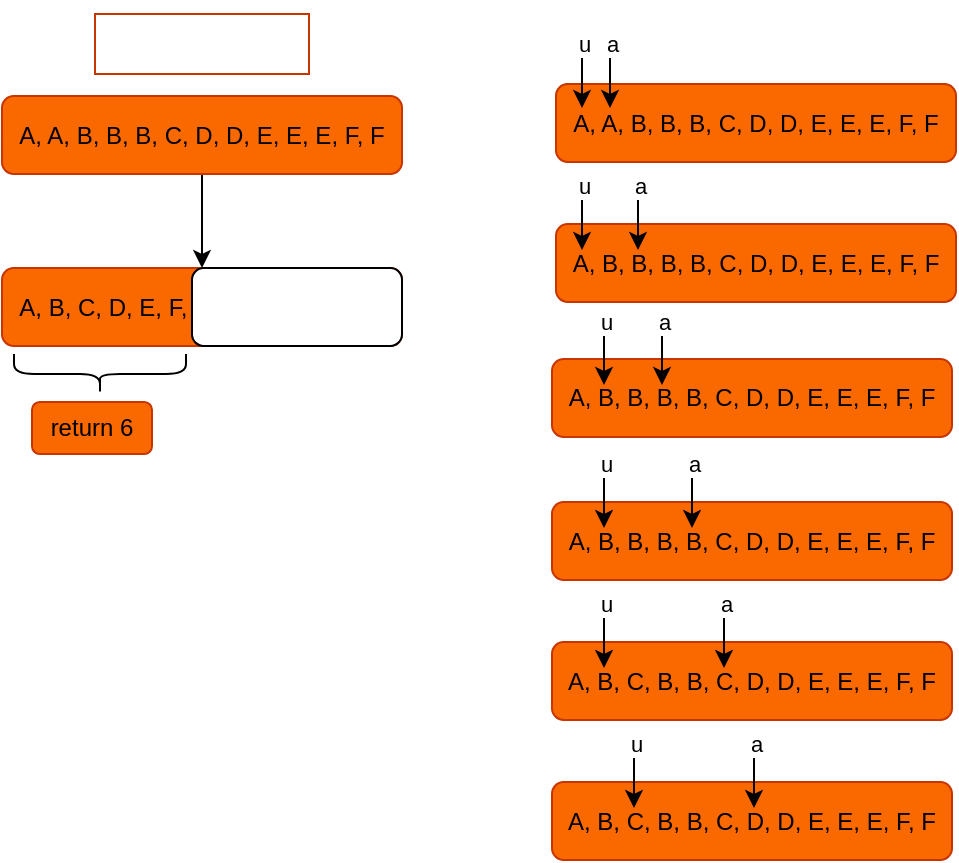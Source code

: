 <mxfile>
    <diagram id="xVxIHw1tB7rNhklh-mjT" name="Page-1">
        <mxGraphModel dx="361" dy="292" grid="1" gridSize="10" guides="1" tooltips="1" connect="1" arrows="1" fold="1" page="1" pageScale="1" pageWidth="850" pageHeight="1100" background="none" math="0" shadow="0">
            <root>
                <mxCell id="0"/>
                <mxCell id="1" parent="0"/>
                <mxCell id="5" value="" style="edgeStyle=none;html=1;" parent="1" source="2" target="4" edge="1">
                    <mxGeometry relative="1" as="geometry"/>
                </mxCell>
                <object label="A, A, B, B, B, C, D, D, E, E, E, F, F&lt;span style=&quot;color: rgba(0, 0, 0, 0); font-family: monospace; text-align: start; background-color: rgb(24, 20, 29); font-size: 0px;&quot;&gt;%3CmxGraphModel%3E%3Croot%3E%3CmxCell%20id%3D%220%22%2F%3E%3CmxCell%20id%3D%221%22%20parent%3D%220%22%2F%3E%3CmxCell%20id%3D%222%22%20value%3D%22%26lt%3Bfont%20color%3D%26quot%3B%23ffffff%26quot%3B%20style%3D%26quot%3Bfont-size%3A%2036px%3B%26quot%3B%26gt%3Bnums%26lt%3B%2Ffont%26gt%3B%22%20style%3D%22text%3BstrokeColor%3D%23C73500%3Balign%3Dcenter%3BfillColor%3Dnone%3Bhtml%3D1%3BverticalAlign%3Dmiddle%3BwhiteSpace%3Dwrap%3Brounded%3D0%3BfontColor%3D%23000000%3Bshadow%3D0%3B%22%20vertex%3D%221%22%20parent%3D%221%22%3E%3CmxGeometry%20x%3D%22174%22%20y%3D%22-10%22%20width%3D%22107%22%20height%3D%2230%22%20as%3D%22geometry%22%2F%3E%3C%2FmxCell%3E%3C%2Froot%3E%3C%2FmxGraphModel%3E&lt;/span&gt;" id="2">
                    <mxCell style="whiteSpace=wrap;html=1;fillColor=#fa6800;fontColor=#000000;strokeColor=#C73500;rounded=1;shadow=0;glass=0;" parent="1" vertex="1">
                        <mxGeometry x="150" y="141" width="200" height="39" as="geometry"/>
                    </mxCell>
                </object>
                <mxCell id="3" value="&lt;font color=&quot;#ffffff&quot; style=&quot;font-size: 36px;&quot;&gt;nums&lt;/font&gt;" style="text;strokeColor=#C73500;align=center;fillColor=none;html=1;verticalAlign=middle;whiteSpace=wrap;rounded=0;fontColor=#000000;shadow=0;" parent="1" vertex="1">
                    <mxGeometry x="196.5" y="100" width="107" height="30" as="geometry"/>
                </mxCell>
                <mxCell id="4" value="A, B, C, D, E, F, A, B, B, D, E, E, F" style="whiteSpace=wrap;html=1;fillColor=#fa6800;strokeColor=#C73500;fontColor=#000000;rounded=1;shadow=0;glass=0;" parent="1" vertex="1">
                    <mxGeometry x="150" y="227" width="200" height="39" as="geometry"/>
                </mxCell>
                <mxCell id="6" value="" style="shape=curlyBracket;whiteSpace=wrap;html=1;rounded=1;labelPosition=left;verticalLabelPosition=middle;align=right;verticalAlign=middle;rotation=-90;" parent="1" vertex="1">
                    <mxGeometry x="189" y="237" width="20" height="86" as="geometry"/>
                </mxCell>
                <mxCell id="7" value="return 6" style="whiteSpace=wrap;html=1;fillColor=#fa6800;strokeColor=#C73500;fontColor=#000000;rounded=1;shadow=0;glass=0;" parent="1" vertex="1">
                    <mxGeometry x="165" y="294" width="60" height="26" as="geometry"/>
                </mxCell>
                <mxCell id="8" value="" style="whiteSpace=wrap;html=1;rounded=1;shadow=0;glass=0;" vertex="1" parent="1">
                    <mxGeometry x="245" y="227" width="105" height="39" as="geometry"/>
                </mxCell>
                <object label="A, A, B, B, B, C, D, D, E, E, E, F, F&lt;span style=&quot;color: rgba(0, 0, 0, 0); font-family: monospace; text-align: start; background-color: rgb(24, 20, 29); font-size: 0px;&quot;&gt;%3CmxGraphModel%3E%3Croot%3E%3CmxCell%20id%3D%220%22%2F%3E%3CmxCell%20id%3D%221%22%20parent%3D%220%22%2F%3E%3CmxCell%20id%3D%222%22%20value%3D%22%26lt%3Bfont%20color%3D%26quot%3B%23ffffff%26quot%3B%20style%3D%26quot%3Bfont-size%3A%2036px%3B%26quot%3B%26gt%3Bnums%26lt%3B%2Ffont%26gt%3B%22%20style%3D%22text%3BstrokeColor%3D%23C73500%3Balign%3Dcenter%3BfillColor%3Dnone%3Bhtml%3D1%3BverticalAlign%3Dmiddle%3BwhiteSpace%3Dwrap%3Brounded%3D0%3BfontColor%3D%23000000%3Bshadow%3D0%3B%22%20vertex%3D%221%22%20parent%3D%221%22%3E%3CmxGeometry%20x%3D%22174%22%20y%3D%22-10%22%20width%3D%22107%22%20height%3D%2230%22%20as%3D%22geometry%22%2F%3E%3C%2FmxCell%3E%3C%2Froot%3E%3C%2FmxGraphModel%3E&lt;/span&gt;" id="9">
                    <mxCell style="whiteSpace=wrap;html=1;fillColor=#fa6800;fontColor=#000000;strokeColor=#C73500;rounded=1;shadow=0;glass=0;" vertex="1" parent="1">
                        <mxGeometry x="427" y="135" width="200" height="39" as="geometry"/>
                    </mxCell>
                </object>
                <mxCell id="10" value="" style="edgeStyle=none;html=1;" edge="1" parent="1">
                    <mxGeometry relative="1" as="geometry">
                        <mxPoint x="440" y="110" as="sourcePoint"/>
                        <mxPoint x="440" y="147" as="targetPoint"/>
                    </mxGeometry>
                </mxCell>
                <mxCell id="12" value="u" style="edgeLabel;html=1;align=center;verticalAlign=middle;resizable=0;points=[];" vertex="1" connectable="0" parent="10">
                    <mxGeometry x="-0.516" y="1" relative="1" as="geometry">
                        <mxPoint y="-4" as="offset"/>
                    </mxGeometry>
                </mxCell>
                <mxCell id="11" value="" style="edgeStyle=none;html=1;" edge="1" parent="1">
                    <mxGeometry relative="1" as="geometry">
                        <mxPoint x="454" y="110" as="sourcePoint"/>
                        <mxPoint x="454" y="147" as="targetPoint"/>
                    </mxGeometry>
                </mxCell>
                <mxCell id="13" value="a" style="edgeLabel;html=1;align=center;verticalAlign=middle;resizable=0;points=[];" vertex="1" connectable="0" parent="11">
                    <mxGeometry x="-0.722" y="1" relative="1" as="geometry">
                        <mxPoint as="offset"/>
                    </mxGeometry>
                </mxCell>
                <object label="A, B, B, B, B, C, D, D, E, E, E, F, F&lt;span style=&quot;color: rgba(0, 0, 0, 0); font-family: monospace; text-align: start; background-color: rgb(24, 20, 29); font-size: 0px;&quot;&gt;%3CmxGraphModel%3E%3Croot%3E%3CmxCell%20id%3D%220%22%2F%3E%3CmxCell%20id%3D%221%22%20parent%3D%220%22%2F%3E%3CmxCell%20id%3D%222%22%20value%3D%22%26lt%3Bfont%20color%3D%26quot%3B%23ffffff%26quot%3B%20style%3D%26quot%3Bfont-size%3A%2036px%3B%26quot%3B%26gt%3Bnums%26lt%3B%2Ffont%26gt%3B%22%20style%3D%22text%3BstrokeColor%3D%23C73500%3Balign%3Dcenter%3BfillColor%3Dnone%3Bhtml%3D1%3BverticalAlign%3Dmiddle%3BwhiteSpace%3Dwrap%3Brounded%3D0%3BfontColor%3D%23000000%3Bshadow%3D0%3B%22%20vertex%3D%221%22%20parent%3D%221%22%3E%3CmxGeometry%20x%3D%22174%22%20y%3D%22-10%22%20width%3D%22107%22%20height%3D%2230%22%20as%3D%22geometry%22%2F%3E%3C%2FmxCell%3E%3C%2Froot%3E%3C%2FmxGraphModel%3E&lt;/span&gt;" id="14">
                    <mxCell style="whiteSpace=wrap;html=1;fillColor=#fa6800;fontColor=#000000;strokeColor=#C73500;rounded=1;shadow=0;glass=0;" vertex="1" parent="1">
                        <mxGeometry x="427" y="205" width="200" height="39" as="geometry"/>
                    </mxCell>
                </object>
                <mxCell id="15" value="" style="edgeStyle=none;html=1;" edge="1" parent="1">
                    <mxGeometry relative="1" as="geometry">
                        <mxPoint x="440" y="181" as="sourcePoint"/>
                        <mxPoint x="440" y="218" as="targetPoint"/>
                    </mxGeometry>
                </mxCell>
                <mxCell id="16" value="u" style="edgeLabel;html=1;align=center;verticalAlign=middle;resizable=0;points=[];" vertex="1" connectable="0" parent="15">
                    <mxGeometry x="-0.516" y="1" relative="1" as="geometry">
                        <mxPoint y="-4" as="offset"/>
                    </mxGeometry>
                </mxCell>
                <mxCell id="17" value="" style="edgeStyle=none;html=1;" edge="1" parent="1">
                    <mxGeometry relative="1" as="geometry">
                        <mxPoint x="468" y="181" as="sourcePoint"/>
                        <mxPoint x="468" y="218" as="targetPoint"/>
                    </mxGeometry>
                </mxCell>
                <mxCell id="18" value="a" style="edgeLabel;html=1;align=center;verticalAlign=middle;resizable=0;points=[];" vertex="1" connectable="0" parent="17">
                    <mxGeometry x="-0.722" y="1" relative="1" as="geometry">
                        <mxPoint as="offset"/>
                    </mxGeometry>
                </mxCell>
                <object label="A, B, B, B, B, C, D, D, E, E, E, F, F&lt;span style=&quot;color: rgba(0, 0, 0, 0); font-family: monospace; text-align: start; background-color: rgb(24, 20, 29); font-size: 0px;&quot;&gt;%3CmxGraphModel%3E%3Croot%3E%3CmxCell%20id%3D%220%22%2F%3E%3CmxCell%20id%3D%221%22%20parent%3D%220%22%2F%3E%3CmxCell%20id%3D%222%22%20value%3D%22%26lt%3Bfont%20color%3D%26quot%3B%23ffffff%26quot%3B%20style%3D%26quot%3Bfont-size%3A%2036px%3B%26quot%3B%26gt%3Bnums%26lt%3B%2Ffont%26gt%3B%22%20style%3D%22text%3BstrokeColor%3D%23C73500%3Balign%3Dcenter%3BfillColor%3Dnone%3Bhtml%3D1%3BverticalAlign%3Dmiddle%3BwhiteSpace%3Dwrap%3Brounded%3D0%3BfontColor%3D%23000000%3Bshadow%3D0%3B%22%20vertex%3D%221%22%20parent%3D%221%22%3E%3CmxGeometry%20x%3D%22174%22%20y%3D%22-10%22%20width%3D%22107%22%20height%3D%2230%22%20as%3D%22geometry%22%2F%3E%3C%2FmxCell%3E%3C%2Froot%3E%3C%2FmxGraphModel%3E&lt;/span&gt;" id="19">
                    <mxCell style="whiteSpace=wrap;html=1;fillColor=#fa6800;fontColor=#000000;strokeColor=#C73500;rounded=1;shadow=0;glass=0;" vertex="1" parent="1">
                        <mxGeometry x="425" y="272.5" width="200" height="39" as="geometry"/>
                    </mxCell>
                </object>
                <mxCell id="20" value="" style="edgeStyle=none;html=1;" edge="1" parent="1">
                    <mxGeometry relative="1" as="geometry">
                        <mxPoint x="451" y="248.5" as="sourcePoint"/>
                        <mxPoint x="451" y="285.5" as="targetPoint"/>
                    </mxGeometry>
                </mxCell>
                <mxCell id="21" value="u" style="edgeLabel;html=1;align=center;verticalAlign=middle;resizable=0;points=[];" vertex="1" connectable="0" parent="20">
                    <mxGeometry x="-0.516" y="1" relative="1" as="geometry">
                        <mxPoint y="-4" as="offset"/>
                    </mxGeometry>
                </mxCell>
                <mxCell id="22" value="" style="edgeStyle=none;html=1;" edge="1" parent="1">
                    <mxGeometry relative="1" as="geometry">
                        <mxPoint x="480" y="248.5" as="sourcePoint"/>
                        <mxPoint x="480" y="285.5" as="targetPoint"/>
                    </mxGeometry>
                </mxCell>
                <mxCell id="23" value="a" style="edgeLabel;html=1;align=center;verticalAlign=middle;resizable=0;points=[];" vertex="1" connectable="0" parent="22">
                    <mxGeometry x="-0.722" y="1" relative="1" as="geometry">
                        <mxPoint as="offset"/>
                    </mxGeometry>
                </mxCell>
                <object label="A, B, B, B, B, C, D, D, E, E, E, F, F&lt;span style=&quot;color: rgba(0, 0, 0, 0); font-family: monospace; text-align: start; background-color: rgb(24, 20, 29); font-size: 0px;&quot;&gt;%3CmxGraphModel%3E%3Croot%3E%3CmxCell%20id%3D%220%22%2F%3E%3CmxCell%20id%3D%221%22%20parent%3D%220%22%2F%3E%3CmxCell%20id%3D%222%22%20value%3D%22%26lt%3Bfont%20color%3D%26quot%3B%23ffffff%26quot%3B%20style%3D%26quot%3Bfont-size%3A%2036px%3B%26quot%3B%26gt%3Bnums%26lt%3B%2Ffont%26gt%3B%22%20style%3D%22text%3BstrokeColor%3D%23C73500%3Balign%3Dcenter%3BfillColor%3Dnone%3Bhtml%3D1%3BverticalAlign%3Dmiddle%3BwhiteSpace%3Dwrap%3Brounded%3D0%3BfontColor%3D%23000000%3Bshadow%3D0%3B%22%20vertex%3D%221%22%20parent%3D%221%22%3E%3CmxGeometry%20x%3D%22174%22%20y%3D%22-10%22%20width%3D%22107%22%20height%3D%2230%22%20as%3D%22geometry%22%2F%3E%3C%2FmxCell%3E%3C%2Froot%3E%3C%2FmxGraphModel%3E&lt;/span&gt;" id="27">
                    <mxCell style="whiteSpace=wrap;html=1;fillColor=#fa6800;fontColor=#000000;strokeColor=#C73500;rounded=1;shadow=0;glass=0;" vertex="1" parent="1">
                        <mxGeometry x="425" y="344" width="200" height="39" as="geometry"/>
                    </mxCell>
                </object>
                <mxCell id="28" value="" style="edgeStyle=none;html=1;" edge="1" parent="1">
                    <mxGeometry relative="1" as="geometry">
                        <mxPoint x="451" y="320" as="sourcePoint"/>
                        <mxPoint x="451" y="357" as="targetPoint"/>
                    </mxGeometry>
                </mxCell>
                <mxCell id="29" value="u" style="edgeLabel;html=1;align=center;verticalAlign=middle;resizable=0;points=[];" vertex="1" connectable="0" parent="28">
                    <mxGeometry x="-0.516" y="1" relative="1" as="geometry">
                        <mxPoint y="-4" as="offset"/>
                    </mxGeometry>
                </mxCell>
                <mxCell id="30" value="" style="edgeStyle=none;html=1;" edge="1" parent="1">
                    <mxGeometry relative="1" as="geometry">
                        <mxPoint x="495" y="320" as="sourcePoint"/>
                        <mxPoint x="495" y="357" as="targetPoint"/>
                    </mxGeometry>
                </mxCell>
                <mxCell id="31" value="a" style="edgeLabel;html=1;align=center;verticalAlign=middle;resizable=0;points=[];" vertex="1" connectable="0" parent="30">
                    <mxGeometry x="-0.722" y="1" relative="1" as="geometry">
                        <mxPoint as="offset"/>
                    </mxGeometry>
                </mxCell>
                <object label="A, B, C, B, B, C, D, D, E, E, E, F, F&lt;span style=&quot;color: rgba(0, 0, 0, 0); font-family: monospace; text-align: start; background-color: rgb(24, 20, 29); font-size: 0px;&quot;&gt;%3CmxGraphModel%3E%3Croot%3E%3CmxCell%20id%3D%220%22%2F%3E%3CmxCell%20id%3D%221%22%20parent%3D%220%22%2F%3E%3CmxCell%20id%3D%222%22%20value%3D%22%26lt%3Bfont%20color%3D%26quot%3B%23ffffff%26quot%3B%20style%3D%26quot%3Bfont-size%3A%2036px%3B%26quot%3B%26gt%3Bnums%26lt%3B%2Ffont%26gt%3B%22%20style%3D%22text%3BstrokeColor%3D%23C73500%3Balign%3Dcenter%3BfillColor%3Dnone%3Bhtml%3D1%3BverticalAlign%3Dmiddle%3BwhiteSpace%3Dwrap%3Brounded%3D0%3BfontColor%3D%23000000%3Bshadow%3D0%3B%22%20vertex%3D%221%22%20parent%3D%221%22%3E%3CmxGeometry%20x%3D%22174%22%20y%3D%22-10%22%20width%3D%22107%22%20height%3D%2230%22%20as%3D%22geometry%22%2F%3E%3C%2FmxCell%3E%3C%2Froot%3E%3C%2FmxGraphModel%3E&lt;/span&gt;" id="32">
                    <mxCell style="whiteSpace=wrap;html=1;fillColor=#fa6800;fontColor=#000000;strokeColor=#C73500;rounded=1;shadow=0;glass=0;" vertex="1" parent="1">
                        <mxGeometry x="425" y="414" width="200" height="39" as="geometry"/>
                    </mxCell>
                </object>
                <mxCell id="33" value="" style="edgeStyle=none;html=1;" edge="1" parent="1">
                    <mxGeometry relative="1" as="geometry">
                        <mxPoint x="451" y="390" as="sourcePoint"/>
                        <mxPoint x="451" y="427" as="targetPoint"/>
                    </mxGeometry>
                </mxCell>
                <mxCell id="34" value="u" style="edgeLabel;html=1;align=center;verticalAlign=middle;resizable=0;points=[];" vertex="1" connectable="0" parent="33">
                    <mxGeometry x="-0.516" y="1" relative="1" as="geometry">
                        <mxPoint y="-4" as="offset"/>
                    </mxGeometry>
                </mxCell>
                <mxCell id="35" value="" style="edgeStyle=none;html=1;" edge="1" parent="1">
                    <mxGeometry relative="1" as="geometry">
                        <mxPoint x="511" y="390" as="sourcePoint"/>
                        <mxPoint x="511" y="427" as="targetPoint"/>
                    </mxGeometry>
                </mxCell>
                <mxCell id="36" value="a" style="edgeLabel;html=1;align=center;verticalAlign=middle;resizable=0;points=[];" vertex="1" connectable="0" parent="35">
                    <mxGeometry x="-0.722" y="1" relative="1" as="geometry">
                        <mxPoint as="offset"/>
                    </mxGeometry>
                </mxCell>
                <object label="A, B, C, B, B, C, D, D, E, E, E, F, F&lt;span style=&quot;color: rgba(0, 0, 0, 0); font-family: monospace; text-align: start; background-color: rgb(24, 20, 29); font-size: 0px;&quot;&gt;%3CmxGraphModel%3E%3Croot%3E%3CmxCell%20id%3D%220%22%2F%3E%3CmxCell%20id%3D%221%22%20parent%3D%220%22%2F%3E%3CmxCell%20id%3D%222%22%20value%3D%22%26lt%3Bfont%20color%3D%26quot%3B%23ffffff%26quot%3B%20style%3D%26quot%3Bfont-size%3A%2036px%3B%26quot%3B%26gt%3Bnums%26lt%3B%2Ffont%26gt%3B%22%20style%3D%22text%3BstrokeColor%3D%23C73500%3Balign%3Dcenter%3BfillColor%3Dnone%3Bhtml%3D1%3BverticalAlign%3Dmiddle%3BwhiteSpace%3Dwrap%3Brounded%3D0%3BfontColor%3D%23000000%3Bshadow%3D0%3B%22%20vertex%3D%221%22%20parent%3D%221%22%3E%3CmxGeometry%20x%3D%22174%22%20y%3D%22-10%22%20width%3D%22107%22%20height%3D%2230%22%20as%3D%22geometry%22%2F%3E%3C%2FmxCell%3E%3C%2Froot%3E%3C%2FmxGraphModel%3E&lt;/span&gt;" id="37">
                    <mxCell style="whiteSpace=wrap;html=1;fillColor=#fa6800;fontColor=#000000;strokeColor=#C73500;rounded=1;shadow=0;glass=0;" vertex="1" parent="1">
                        <mxGeometry x="425" y="484" width="200" height="39" as="geometry"/>
                    </mxCell>
                </object>
                <mxCell id="38" value="" style="edgeStyle=none;html=1;" edge="1" parent="1">
                    <mxGeometry relative="1" as="geometry">
                        <mxPoint x="466" y="460" as="sourcePoint"/>
                        <mxPoint x="466" y="497" as="targetPoint"/>
                    </mxGeometry>
                </mxCell>
                <mxCell id="39" value="u" style="edgeLabel;html=1;align=center;verticalAlign=middle;resizable=0;points=[];" vertex="1" connectable="0" parent="38">
                    <mxGeometry x="-0.516" y="1" relative="1" as="geometry">
                        <mxPoint y="-4" as="offset"/>
                    </mxGeometry>
                </mxCell>
                <mxCell id="40" value="" style="edgeStyle=none;html=1;" edge="1" parent="1">
                    <mxGeometry relative="1" as="geometry">
                        <mxPoint x="526" y="460" as="sourcePoint"/>
                        <mxPoint x="526" y="497" as="targetPoint"/>
                    </mxGeometry>
                </mxCell>
                <mxCell id="41" value="a" style="edgeLabel;html=1;align=center;verticalAlign=middle;resizable=0;points=[];" vertex="1" connectable="0" parent="40">
                    <mxGeometry x="-0.722" y="1" relative="1" as="geometry">
                        <mxPoint as="offset"/>
                    </mxGeometry>
                </mxCell>
            </root>
        </mxGraphModel>
    </diagram>
</mxfile>